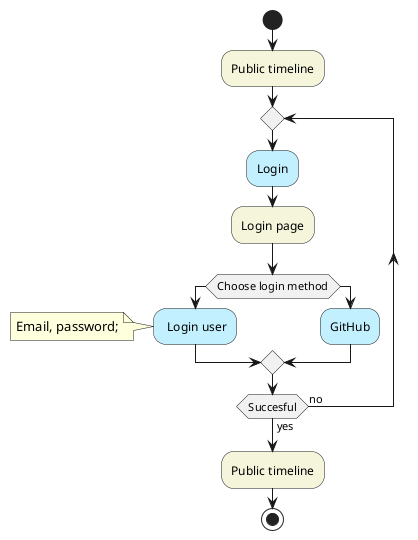 @startuml Login
start
#beige:Public timeline;
repeat
#APPLICATION:Login;
    #beige:Login page;
    if (Choose login method) then
        #APPLICATION: Login user;
        note left: Email, password;
    else
        #APPLICATION:GitHub;
    endif
repeat while (Succesful) is (no) not (yes)
#beige:Public timeline;
stop
@enduml